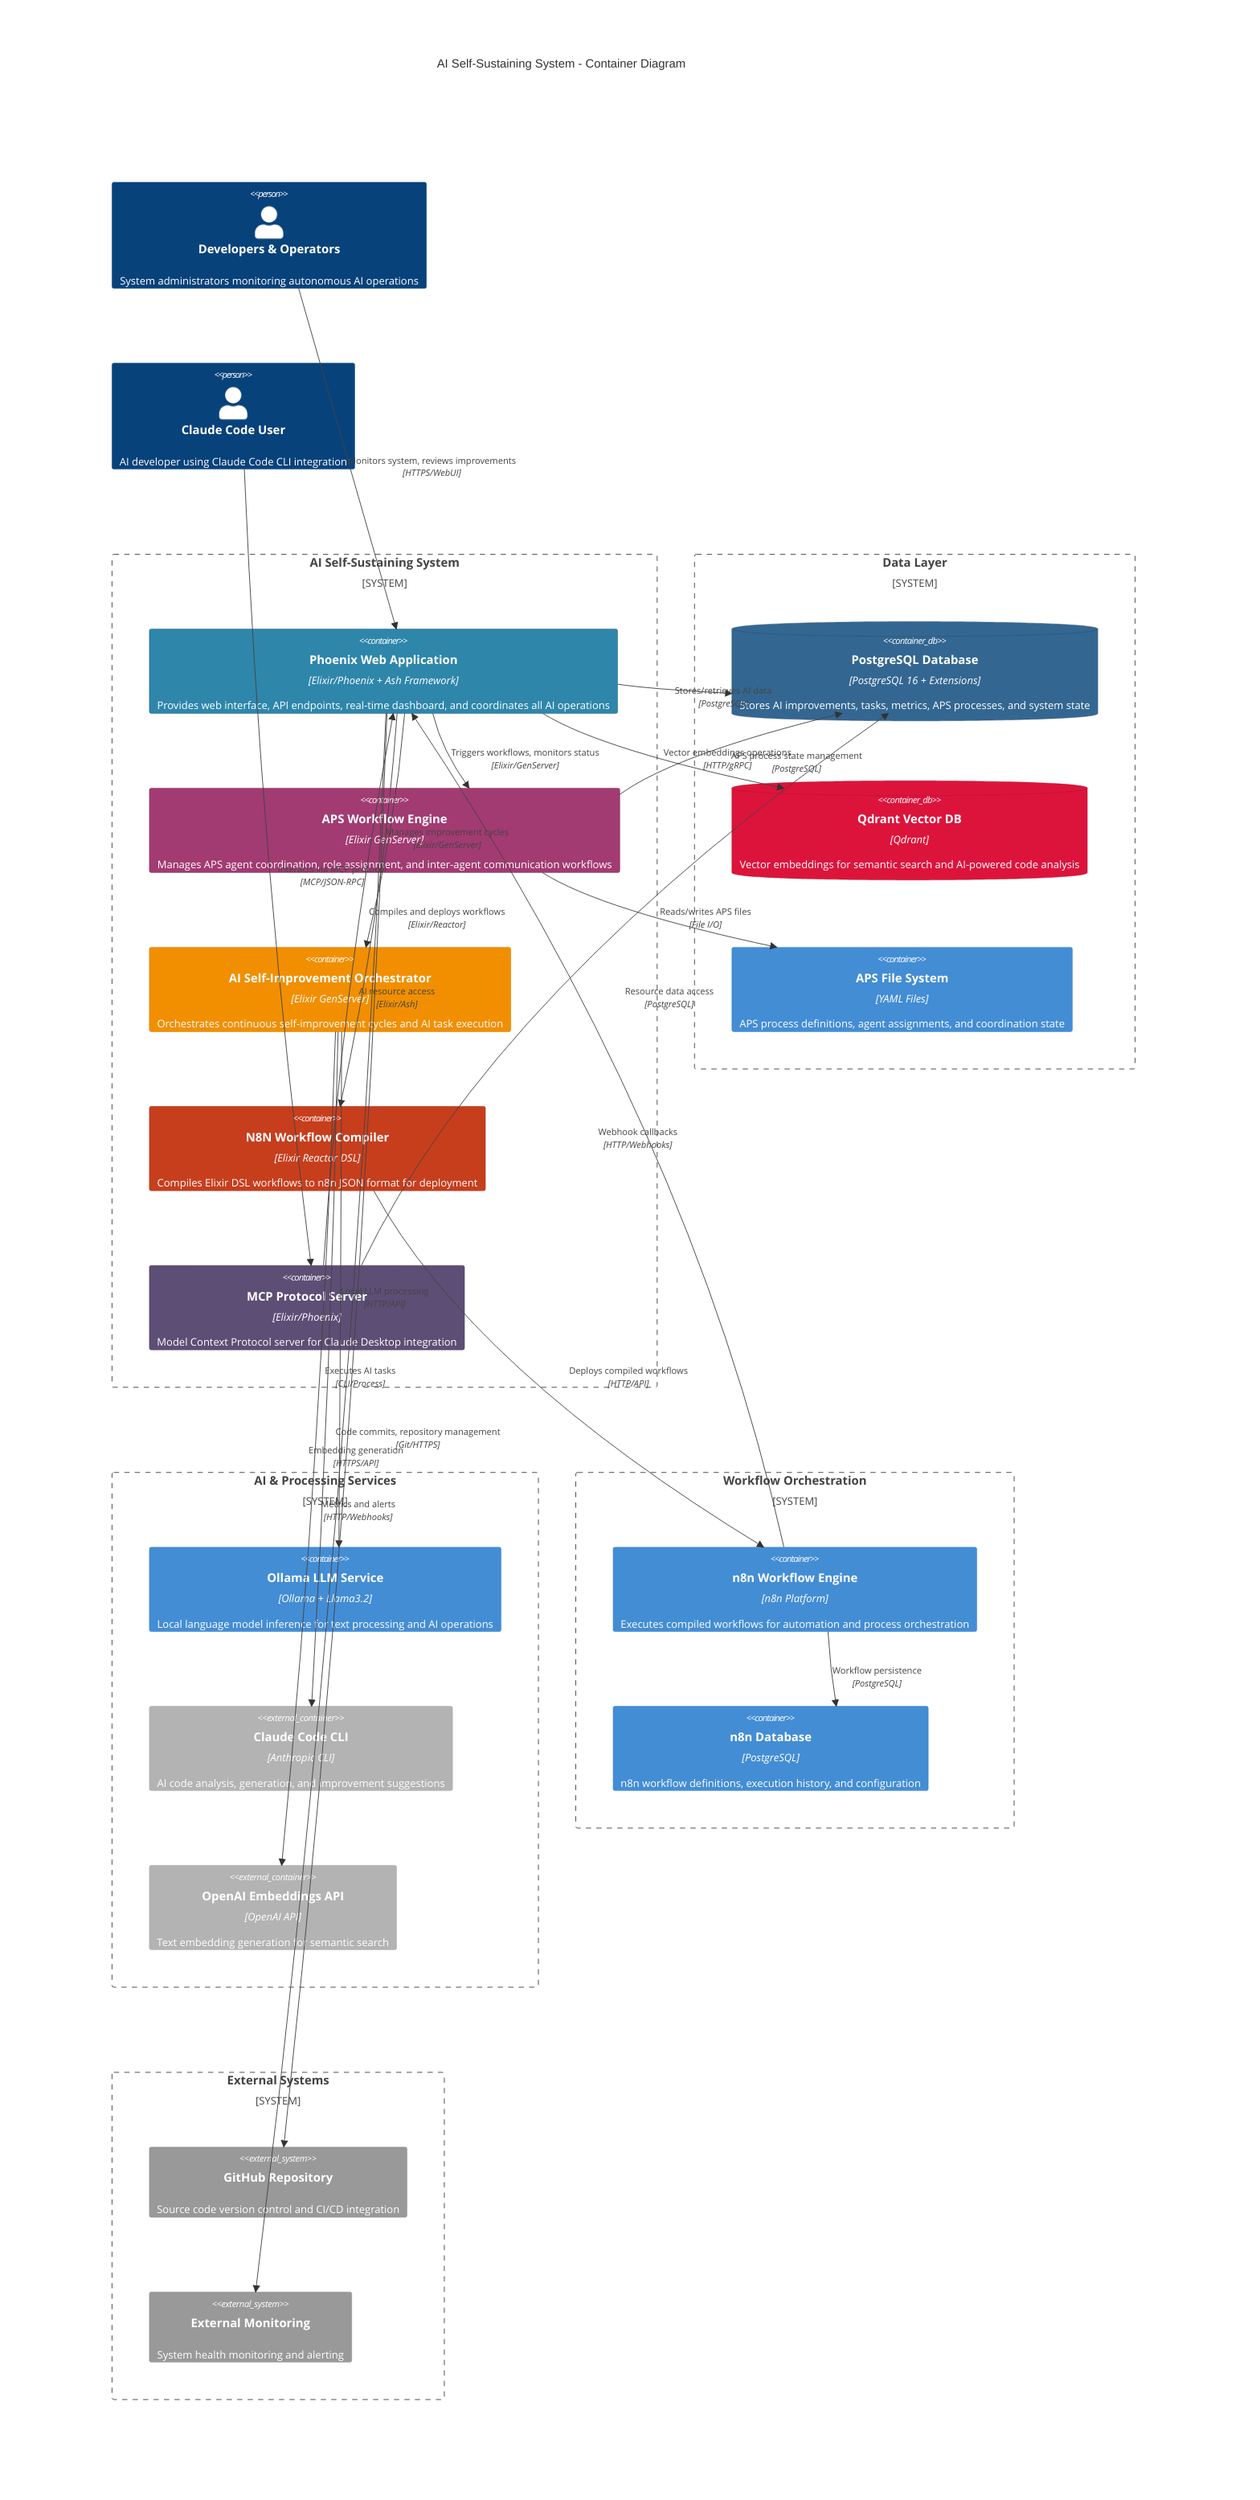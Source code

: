 C4Container
    title AI Self-Sustaining System - Container Diagram
    
    Person(developers, "Developers & Operators", "System administrators monitoring autonomous AI operations")
    Person(claude_user, "Claude Code User", "AI developer using Claude Code CLI integration")
    
    System_Boundary(ai_system, "AI Self-Sustaining System") {
        Container(phoenix_app, "Phoenix Web Application", "Elixir/Phoenix + Ash Framework", "Provides web interface, API endpoints, real-time dashboard, and coordinates all AI operations")
        Container(aps_engine, "APS Workflow Engine", "Elixir GenServer", "Manages APS agent coordination, role assignment, and inter-agent communication workflows")
        Container(ai_orchestrator, "AI Self-Improvement Orchestrator", "Elixir GenServer", "Orchestrates continuous self-improvement cycles and AI task execution")
        Container(workflow_compiler, "N8N Workflow Compiler", "Elixir Reactor DSL", "Compiles Elixir DSL workflows to n8n JSON format for deployment")
        Container(mcp_server, "MCP Protocol Server", "Elixir/Phoenix", "Model Context Protocol server for Claude Desktop integration")
    }
    
    System_Boundary(data_layer, "Data Layer") {
        ContainerDb(postgres, "PostgreSQL Database", "PostgreSQL 16 + Extensions", "Stores AI improvements, tasks, metrics, APS processes, and system state")
        ContainerDb(qdrant, "Qdrant Vector DB", "Qdrant", "Vector embeddings for semantic search and AI-powered code analysis")
        Container(file_system, "APS File System", "YAML Files", "APS process definitions, agent assignments, and coordination state")
    }
    
    System_Boundary(ai_services, "AI & Processing Services") {
        Container(ollama, "Ollama LLM Service", "Ollama + Llama3.2", "Local language model inference for text processing and AI operations")
        Container_Ext(claude_cli, "Claude Code CLI", "Anthropic CLI", "AI code analysis, generation, and improvement suggestions")
        Container_Ext(openai_api, "OpenAI Embeddings API", "OpenAI API", "Text embedding generation for semantic search")
    }
    
    System_Boundary(workflow_layer, "Workflow Orchestration") {
        Container(n8n_instance, "n8n Workflow Engine", "n8n Platform", "Executes compiled workflows for automation and process orchestration")
        Container(n8n_db, "n8n Database", "PostgreSQL", "n8n workflow definitions, execution history, and configuration")
    }
    
    System_Boundary(external_systems, "External Systems") {
        System_Ext(github, "GitHub Repository", "Source code version control and CI/CD integration")
        System_Ext(monitoring, "External Monitoring", "System health monitoring and alerting")
    }
    
    %% User Interactions
    Rel(developers, phoenix_app, "Monitors system, reviews improvements", "HTTPS/WebUI")
    Rel(claude_user, mcp_server, "Interacts via MCP protocol", "MCP/JSON-RPC")
    
    %% Internal Container Communication
    Rel(phoenix_app, aps_engine, "Triggers workflows, monitors status", "Elixir/GenServer")
    Rel(phoenix_app, ai_orchestrator, "Manages improvement cycles", "Elixir/GenServer")
    Rel(phoenix_app, workflow_compiler, "Compiles and deploys workflows", "Elixir/Reactor")
    
    Rel(aps_engine, file_system, "Reads/writes APS files", "File I/O")
    Rel(ai_orchestrator, claude_cli, "Executes AI tasks", "CLI/Process")
    Rel(workflow_compiler, n8n_instance, "Deploys compiled workflows", "HTTP/API")
    
    %% Data Layer Interactions
    Rel(phoenix_app, postgres, "Stores/retrieves AI data", "PostgreSQL")
    Rel(phoenix_app, qdrant, "Vector embeddings operations", "HTTP/gRPC")
    Rel(aps_engine, postgres, "APS process state management", "PostgreSQL")
    
    %% AI Services Integration
    Rel(ai_orchestrator, ollama, "Local LLM processing", "HTTP/API")
    Rel(ai_orchestrator, openai_api, "Embedding generation", "HTTPS/API")
    
    %% Workflow Layer
    Rel(n8n_instance, n8n_db, "Workflow persistence", "PostgreSQL")
    Rel(n8n_instance, phoenix_app, "Webhook callbacks", "HTTP/Webhooks")
    
    %% External Integrations
    Rel(phoenix_app, github, "Code commits, repository management", "Git/HTTPS")
    Rel(phoenix_app, monitoring, "Metrics and alerts", "HTTP/Webhooks")
    
    %% MCP Server Interactions
    Rel(mcp_server, phoenix_app, "AI resource access", "Elixir/Ash")
    Rel(mcp_server, postgres, "Resource data access", "PostgreSQL")
    
    UpdateElementStyle(phoenix_app, $fontColor="white", $bgColor="#2E86AB", $borderColor="#1A5178")
    UpdateElementStyle(aps_engine, $fontColor="white", $bgColor="#A23B72", $borderColor="#7A2C56")
    UpdateElementStyle(ai_orchestrator, $fontColor="white", $bgColor="#F18F01", $borderColor="#C1760A")
    UpdateElementStyle(workflow_compiler, $fontColor="white", $bgColor="#C73E1D", $borderColor="#A1321B")
    UpdateElementStyle(mcp_server, $fontColor="white", $bgColor="#5D4E75", $borderColor="#453A5A")
    UpdateElementStyle(postgres, $fontColor="white", $bgColor="#336791", $borderColor="#254B6F")
    UpdateElementStyle(qdrant, $fontColor="white", $bgColor="#DC143C", $borderColor="#B01129")